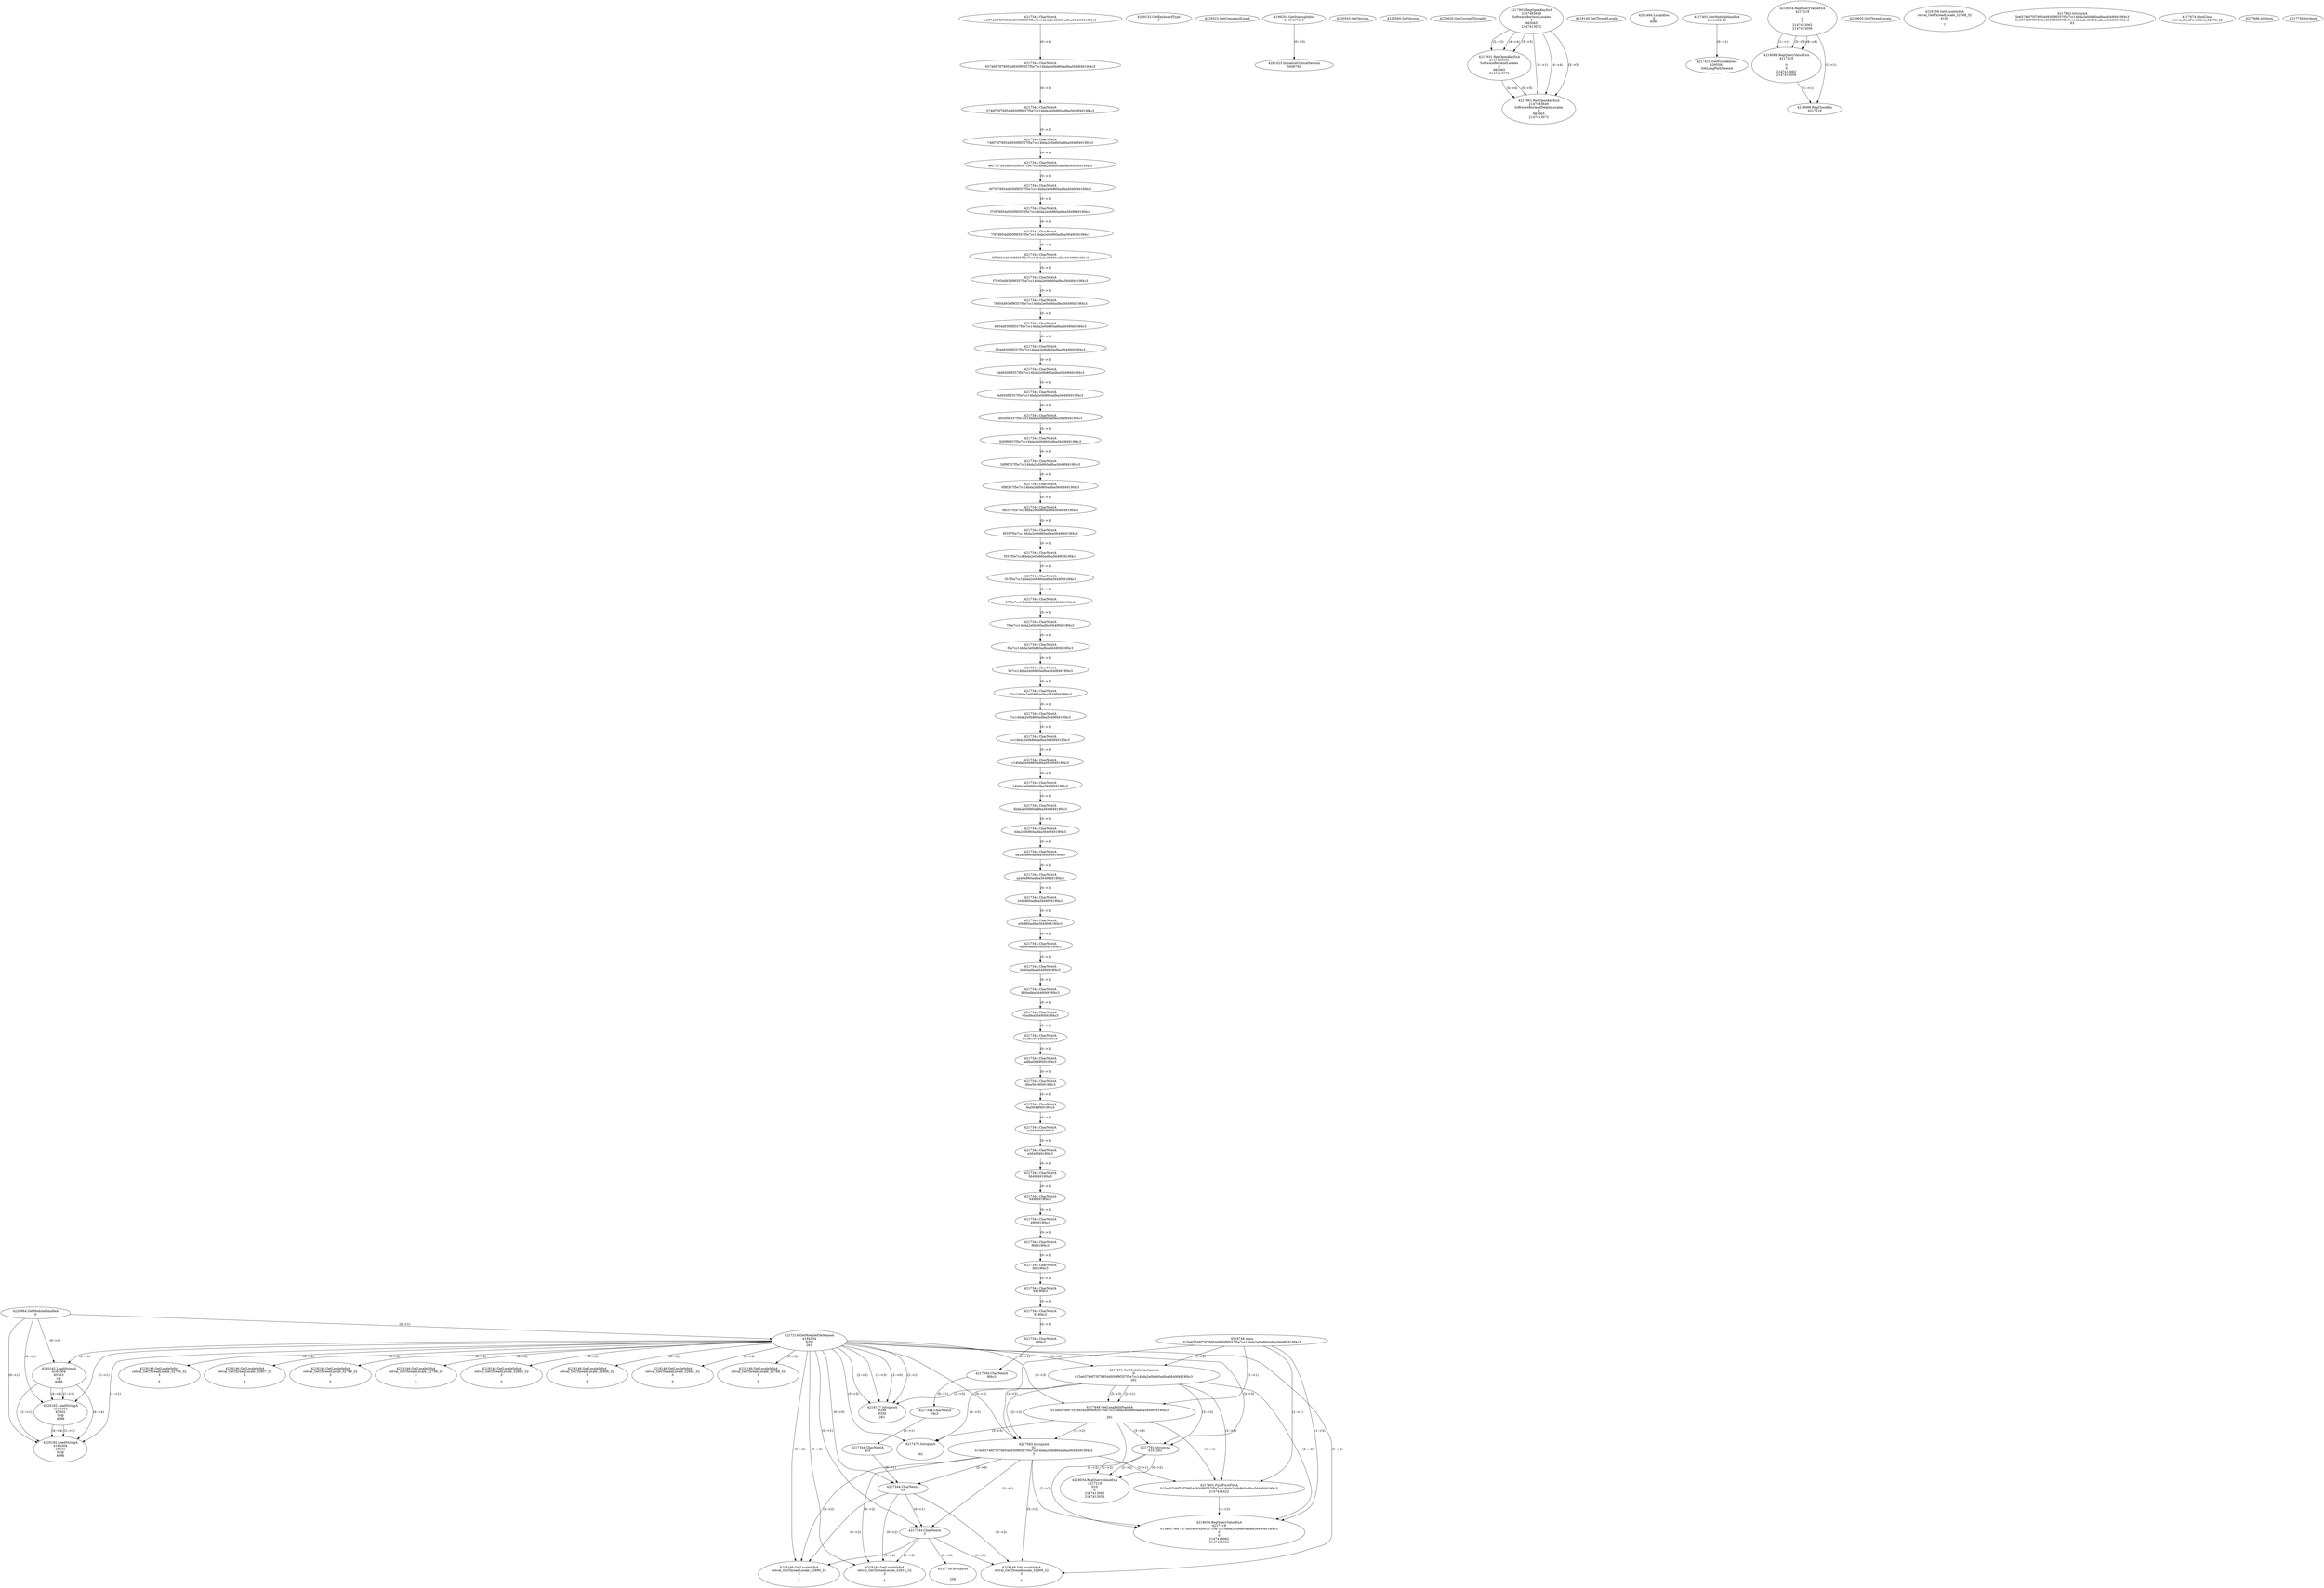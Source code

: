// Global SCDG with merge call
digraph {
	0 [label="4516748.main
015e65746f75f78954d930f9f357f5e7cc14bda2e0b860adfea5649f4919f4c3"]
	1 [label="4220864.GetModuleHandleA
0"]
	2 [label="4209133.GetKeyboardType
0"]
	3 [label="4220523.GetCommandLineA
"]
	4 [label="4199254.GetStartupInfoA
2147417460"]
	5 [label="4220543.GetVersion
"]
	6 [label="4220560.GetVersion
"]
	7 [label="4220620.GetCurrentThreadId
"]
	8 [label="4217214.GetModuleFileNameA
4194304
PZM
261"]
	1 -> 8 [label="(0-->1)"]
	9 [label="4217871.GetModuleFileNameA
0
015e65746f75f78954d930f9f357f5e7cc14bda2e0b860adfea5649f4919f4c3
261"]
	0 -> 9 [label="(1-->2)"]
	8 -> 9 [label="(3-->3)"]
	10 [label="4217901.RegOpenKeyExA
2147483649
Software\Borland\Locales
0
983065
2147413072"]
	11 [label="4217931.RegOpenKeyExA
2147483650
Software\Borland\Locales
0
983065
2147413072"]
	10 -> 11 [label="(2-->2)"]
	10 -> 11 [label="(4-->4)"]
	10 -> 11 [label="(5-->5)"]
	12 [label="4217961.RegOpenKeyExA
2147483649
Software\Borland\Delphi\Locales
0
983065
2147413072"]
	10 -> 12 [label="(1-->1)"]
	10 -> 12 [label="(4-->4)"]
	11 -> 12 [label="(4-->4)"]
	10 -> 12 [label="(5-->5)"]
	11 -> 12 [label="(5-->5)"]
	13 [label="4218127.lstrcpynA
PZM
PZM
261"]
	8 -> 13 [label="(2-->1)"]
	8 -> 13 [label="(2-->2)"]
	8 -> 13 [label="(3-->3)"]
	9 -> 13 [label="(3-->3)"]
	8 -> 13 [label="(2-->0)"]
	14 [label="4218140.GetThreadLocale
"]
	15 [label="4218146.GetLocaleInfoA
retval_GetThreadLocale_32780_32
3

5"]
	8 -> 15 [label="(0-->2)"]
	16 [label="4220182.LoadStringA
4194304
65503
\v@
4096"]
	1 -> 16 [label="(0-->1)"]
	8 -> 16 [label="(1-->1)"]
	17 [label="4201423.InitializeCriticalSection
5006792"]
	4 -> 17 [label="(0-->0)"]
	18 [label="4201484.LocalAlloc
0
4088"]
	19 [label="4217401.GetModuleHandleA
kernel32.dll"]
	20 [label="4217418.GetProcAddress
6295592
GetLongPathNameA"]
	19 -> 20 [label="(0-->1)"]
	21 [label="4217448.GetLongPathNameA
015e65746f75f78954d930f9f357f5e7cc14bda2e0b860adfea5649f4919f4c3

261"]
	0 -> 21 [label="(1-->1)"]
	9 -> 21 [label="(2-->1)"]
	8 -> 21 [label="(3-->3)"]
	9 -> 21 [label="(3-->3)"]
	22 [label="4217470.lstrcpynA


261"]
	8 -> 22 [label="(3-->3)"]
	9 -> 22 [label="(3-->3)"]
	21 -> 22 [label="(3-->3)"]
	23 [label="4218034.RegQueryValueExA
4217219

0
0
2147413062
2147413056"]
	24 [label="4218064.RegQueryValueExA
4217219

0
0
2147413062
2147413056"]
	23 -> 24 [label="(1-->1)"]
	23 -> 24 [label="(5-->5)"]
	23 -> 24 [label="(6-->6)"]
	25 [label="4218098.RegCloseKey
4217219"]
	23 -> 25 [label="(1-->1)"]
	24 -> 25 [label="(1-->1)"]
	26 [label="4218146.GetLocaleInfoA
retval_GetThreadLocale_32807_32
3

5"]
	8 -> 26 [label="(0-->2)"]
	27 [label="4218146.GetLocaleInfoA
retval_GetThreadLocale_32789_32
3

5"]
	8 -> 27 [label="(0-->2)"]
	28 [label="4220182.LoadStringA
4194304
65502
Tv@
4096"]
	1 -> 28 [label="(0-->1)"]
	8 -> 28 [label="(1-->1)"]
	16 -> 28 [label="(1-->1)"]
	16 -> 28 [label="(4-->4)"]
	29 [label="4220182.LoadStringA
4194304
65500
Dv@
4096"]
	1 -> 29 [label="(0-->1)"]
	8 -> 29 [label="(1-->1)"]
	16 -> 29 [label="(1-->1)"]
	28 -> 29 [label="(1-->1)"]
	16 -> 29 [label="(4-->4)"]
	28 -> 29 [label="(4-->4)"]
	30 [label="4220605.GetThreadLocale
"]
	31 [label="4220258.GetLocaleInfoA
retval_GetThreadLocale_32768_32
4100

7"]
	32 [label="4217583.lstrcpynA
01
015e65746f75f78954d930f9f357f5e7cc14bda2e0b860adfea5649f4919f4c3
3"]
	0 -> 32 [label="(1-->2)"]
	9 -> 32 [label="(2-->2)"]
	21 -> 32 [label="(1-->2)"]
	8 -> 32 [label="(0-->3)"]
	33 [label="4217344.CharNextA
e65746f75f78954d930f9f357f5e7cc14bda2e0b860adfea5649f4919f4c3"]
	34 [label="4217344.CharNextA
65746f75f78954d930f9f357f5e7cc14bda2e0b860adfea5649f4919f4c3"]
	33 -> 34 [label="(0-->1)"]
	35 [label="4217344.CharNextA
5746f75f78954d930f9f357f5e7cc14bda2e0b860adfea5649f4919f4c3"]
	34 -> 35 [label="(0-->1)"]
	36 [label="4217344.CharNextA
746f75f78954d930f9f357f5e7cc14bda2e0b860adfea5649f4919f4c3"]
	35 -> 36 [label="(0-->1)"]
	37 [label="4217344.CharNextA
46f75f78954d930f9f357f5e7cc14bda2e0b860adfea5649f4919f4c3"]
	36 -> 37 [label="(0-->1)"]
	38 [label="4217344.CharNextA
6f75f78954d930f9f357f5e7cc14bda2e0b860adfea5649f4919f4c3"]
	37 -> 38 [label="(0-->1)"]
	39 [label="4217344.CharNextA
f75f78954d930f9f357f5e7cc14bda2e0b860adfea5649f4919f4c3"]
	38 -> 39 [label="(0-->1)"]
	40 [label="4217344.CharNextA
75f78954d930f9f357f5e7cc14bda2e0b860adfea5649f4919f4c3"]
	39 -> 40 [label="(0-->1)"]
	41 [label="4217344.CharNextA
5f78954d930f9f357f5e7cc14bda2e0b860adfea5649f4919f4c3"]
	40 -> 41 [label="(0-->1)"]
	42 [label="4217344.CharNextA
f78954d930f9f357f5e7cc14bda2e0b860adfea5649f4919f4c3"]
	41 -> 42 [label="(0-->1)"]
	43 [label="4217344.CharNextA
78954d930f9f357f5e7cc14bda2e0b860adfea5649f4919f4c3"]
	42 -> 43 [label="(0-->1)"]
	44 [label="4217344.CharNextA
8954d930f9f357f5e7cc14bda2e0b860adfea5649f4919f4c3"]
	43 -> 44 [label="(0-->1)"]
	45 [label="4217344.CharNextA
954d930f9f357f5e7cc14bda2e0b860adfea5649f4919f4c3"]
	44 -> 45 [label="(0-->1)"]
	46 [label="4217344.CharNextA
54d930f9f357f5e7cc14bda2e0b860adfea5649f4919f4c3"]
	45 -> 46 [label="(0-->1)"]
	47 [label="4217344.CharNextA
4d930f9f357f5e7cc14bda2e0b860adfea5649f4919f4c3"]
	46 -> 47 [label="(0-->1)"]
	48 [label="4217344.CharNextA
d930f9f357f5e7cc14bda2e0b860adfea5649f4919f4c3"]
	47 -> 48 [label="(0-->1)"]
	49 [label="4217344.CharNextA
930f9f357f5e7cc14bda2e0b860adfea5649f4919f4c3"]
	48 -> 49 [label="(0-->1)"]
	50 [label="4217344.CharNextA
30f9f357f5e7cc14bda2e0b860adfea5649f4919f4c3"]
	49 -> 50 [label="(0-->1)"]
	51 [label="4217344.CharNextA
0f9f357f5e7cc14bda2e0b860adfea5649f4919f4c3"]
	50 -> 51 [label="(0-->1)"]
	52 [label="4217344.CharNextA
f9f357f5e7cc14bda2e0b860adfea5649f4919f4c3"]
	51 -> 52 [label="(0-->1)"]
	53 [label="4217344.CharNextA
9f357f5e7cc14bda2e0b860adfea5649f4919f4c3"]
	52 -> 53 [label="(0-->1)"]
	54 [label="4217344.CharNextA
f357f5e7cc14bda2e0b860adfea5649f4919f4c3"]
	53 -> 54 [label="(0-->1)"]
	55 [label="4217344.CharNextA
357f5e7cc14bda2e0b860adfea5649f4919f4c3"]
	54 -> 55 [label="(0-->1)"]
	56 [label="4217344.CharNextA
57f5e7cc14bda2e0b860adfea5649f4919f4c3"]
	55 -> 56 [label="(0-->1)"]
	57 [label="4217344.CharNextA
7f5e7cc14bda2e0b860adfea5649f4919f4c3"]
	56 -> 57 [label="(0-->1)"]
	58 [label="4217344.CharNextA
f5e7cc14bda2e0b860adfea5649f4919f4c3"]
	57 -> 58 [label="(0-->1)"]
	59 [label="4217344.CharNextA
5e7cc14bda2e0b860adfea5649f4919f4c3"]
	58 -> 59 [label="(0-->1)"]
	60 [label="4217344.CharNextA
e7cc14bda2e0b860adfea5649f4919f4c3"]
	59 -> 60 [label="(0-->1)"]
	61 [label="4217344.CharNextA
7cc14bda2e0b860adfea5649f4919f4c3"]
	60 -> 61 [label="(0-->1)"]
	62 [label="4217344.CharNextA
cc14bda2e0b860adfea5649f4919f4c3"]
	61 -> 62 [label="(0-->1)"]
	63 [label="4217344.CharNextA
c14bda2e0b860adfea5649f4919f4c3"]
	62 -> 63 [label="(0-->1)"]
	64 [label="4217344.CharNextA
14bda2e0b860adfea5649f4919f4c3"]
	63 -> 64 [label="(0-->1)"]
	65 [label="4217344.CharNextA
4bda2e0b860adfea5649f4919f4c3"]
	64 -> 65 [label="(0-->1)"]
	66 [label="4217344.CharNextA
bda2e0b860adfea5649f4919f4c3"]
	65 -> 66 [label="(0-->1)"]
	67 [label="4217344.CharNextA
da2e0b860adfea5649f4919f4c3"]
	66 -> 67 [label="(0-->1)"]
	68 [label="4217344.CharNextA
a2e0b860adfea5649f4919f4c3"]
	67 -> 68 [label="(0-->1)"]
	69 [label="4217344.CharNextA
2e0b860adfea5649f4919f4c3"]
	68 -> 69 [label="(0-->1)"]
	70 [label="4217344.CharNextA
e0b860adfea5649f4919f4c3"]
	69 -> 70 [label="(0-->1)"]
	71 [label="4217344.CharNextA
0b860adfea5649f4919f4c3"]
	70 -> 71 [label="(0-->1)"]
	72 [label="4217344.CharNextA
b860adfea5649f4919f4c3"]
	71 -> 72 [label="(0-->1)"]
	73 [label="4217344.CharNextA
860adfea5649f4919f4c3"]
	72 -> 73 [label="(0-->1)"]
	74 [label="4217344.CharNextA
60adfea5649f4919f4c3"]
	73 -> 74 [label="(0-->1)"]
	75 [label="4217344.CharNextA
0adfea5649f4919f4c3"]
	74 -> 75 [label="(0-->1)"]
	76 [label="4217344.CharNextA
adfea5649f4919f4c3"]
	75 -> 76 [label="(0-->1)"]
	77 [label="4217344.CharNextA
dfea5649f4919f4c3"]
	76 -> 77 [label="(0-->1)"]
	78 [label="4217344.CharNextA
fea5649f4919f4c3"]
	77 -> 78 [label="(0-->1)"]
	79 [label="4217344.CharNextA
ea5649f4919f4c3"]
	78 -> 79 [label="(0-->1)"]
	80 [label="4217344.CharNextA
a5649f4919f4c3"]
	79 -> 80 [label="(0-->1)"]
	81 [label="4217344.CharNextA
5649f4919f4c3"]
	80 -> 81 [label="(0-->1)"]
	82 [label="4217344.CharNextA
649f4919f4c3"]
	81 -> 82 [label="(0-->1)"]
	83 [label="4217344.CharNextA
49f4919f4c3"]
	82 -> 83 [label="(0-->1)"]
	84 [label="4217344.CharNextA
9f4919f4c3"]
	83 -> 84 [label="(0-->1)"]
	85 [label="4217344.CharNextA
f4919f4c3"]
	84 -> 85 [label="(0-->1)"]
	86 [label="4217344.CharNextA
4919f4c3"]
	85 -> 86 [label="(0-->1)"]
	87 [label="4217344.CharNextA
919f4c3"]
	86 -> 87 [label="(0-->1)"]
	88 [label="4217344.CharNextA
19f4c3"]
	87 -> 88 [label="(0-->1)"]
	89 [label="4217344.CharNextA
9f4c3"]
	88 -> 89 [label="(0-->1)"]
	90 [label="4217344.CharNextA
f4c3"]
	89 -> 90 [label="(0-->1)"]
	91 [label="4217344.CharNextA
4c3"]
	90 -> 91 [label="(0-->1)"]
	92 [label="4217344.CharNextA
c3"]
	91 -> 92 [label="(0-->1)"]
	8 -> 92 [label="(0-->0)"]
	32 -> 92 [label="(3-->0)"]
	93 [label="4217344.CharNextA
3"]
	8 -> 93 [label="(0-->1)"]
	32 -> 93 [label="(3-->1)"]
	92 -> 93 [label="(0-->1)"]
	94 [label="4217642.lstrcpynA
5e65746f75f78954d930f9f357f5e7cc14bda2e0b860adfea5649f4919f4c3
5e65746f75f78954d930f9f357f5e7cc14bda2e0b860adfea5649f4919f4c3
63"]
	95 [label="4217661.FindFirstFileA
015e65746f75f78954d930f9f357f5e7cc14bda2e0b860adfea5649f4919f4c3
2147412422"]
	0 -> 95 [label="(1-->1)"]
	9 -> 95 [label="(2-->1)"]
	21 -> 95 [label="(1-->1)"]
	32 -> 95 [label="(2-->1)"]
	96 [label="4217674.FindClose
retval_FindFirstFileA_32878_32"]
	97 [label="4217686.lstrlenA
"]
	98 [label="4217738.lstrcpynA


258"]
	93 -> 98 [label="(0-->0)"]
	99 [label="4217750.lstrlenA
"]
	100 [label="4217791.lstrcpynA
01\
01\
261"]
	8 -> 100 [label="(3-->3)"]
	9 -> 100 [label="(3-->3)"]
	21 -> 100 [label="(3-->3)"]
	101 [label="4218034.RegQueryValueExA
4217219
01\
0
0
2147413062
2147413056"]
	100 -> 101 [label="(1-->2)"]
	100 -> 101 [label="(2-->2)"]
	100 -> 101 [label="(0-->2)"]
	102 [label="4218146.GetLocaleInfoA
retval_GetThreadLocale_32909_32
3

5"]
	8 -> 102 [label="(0-->2)"]
	32 -> 102 [label="(3-->2)"]
	92 -> 102 [label="(0-->2)"]
	93 -> 102 [label="(1-->2)"]
	103 [label="4218034.RegQueryValueExA
4217219
015e65746f75f78954d930f9f357f5e7cc14bda2e0b860adfea5649f4919f4c3
0
0
2147413062
2147413056"]
	0 -> 103 [label="(1-->2)"]
	9 -> 103 [label="(2-->2)"]
	21 -> 103 [label="(1-->2)"]
	32 -> 103 [label="(2-->2)"]
	95 -> 103 [label="(1-->2)"]
	104 [label="4218146.GetLocaleInfoA
retval_GetThreadLocale_32914_32
3

5"]
	8 -> 104 [label="(0-->2)"]
	32 -> 104 [label="(3-->2)"]
	92 -> 104 [label="(0-->2)"]
	93 -> 104 [label="(1-->2)"]
	105 [label="4218146.GetLocaleInfoA
retval_GetThreadLocale_32798_32
3

5"]
	8 -> 105 [label="(0-->2)"]
	106 [label="4218146.GetLocaleInfoA
retval_GetThreadLocale_32805_32
3

5"]
	8 -> 106 [label="(0-->2)"]
	107 [label="4218146.GetLocaleInfoA
retval_GetThreadLocale_32806_32
3

5"]
	8 -> 107 [label="(0-->2)"]
	108 [label="4218146.GetLocaleInfoA
retval_GetThreadLocale_32841_32
3

5"]
	8 -> 108 [label="(0-->2)"]
	109 [label="4218146.GetLocaleInfoA
retval_GetThreadLocale_32788_32
3

5"]
	8 -> 109 [label="(0-->2)"]
	110 [label="4218146.GetLocaleInfoA
retval_GetThreadLocale_32890_32
3

5"]
	8 -> 110 [label="(0-->2)"]
	32 -> 110 [label="(3-->2)"]
	92 -> 110 [label="(0-->2)"]
	93 -> 110 [label="(1-->2)"]
}
